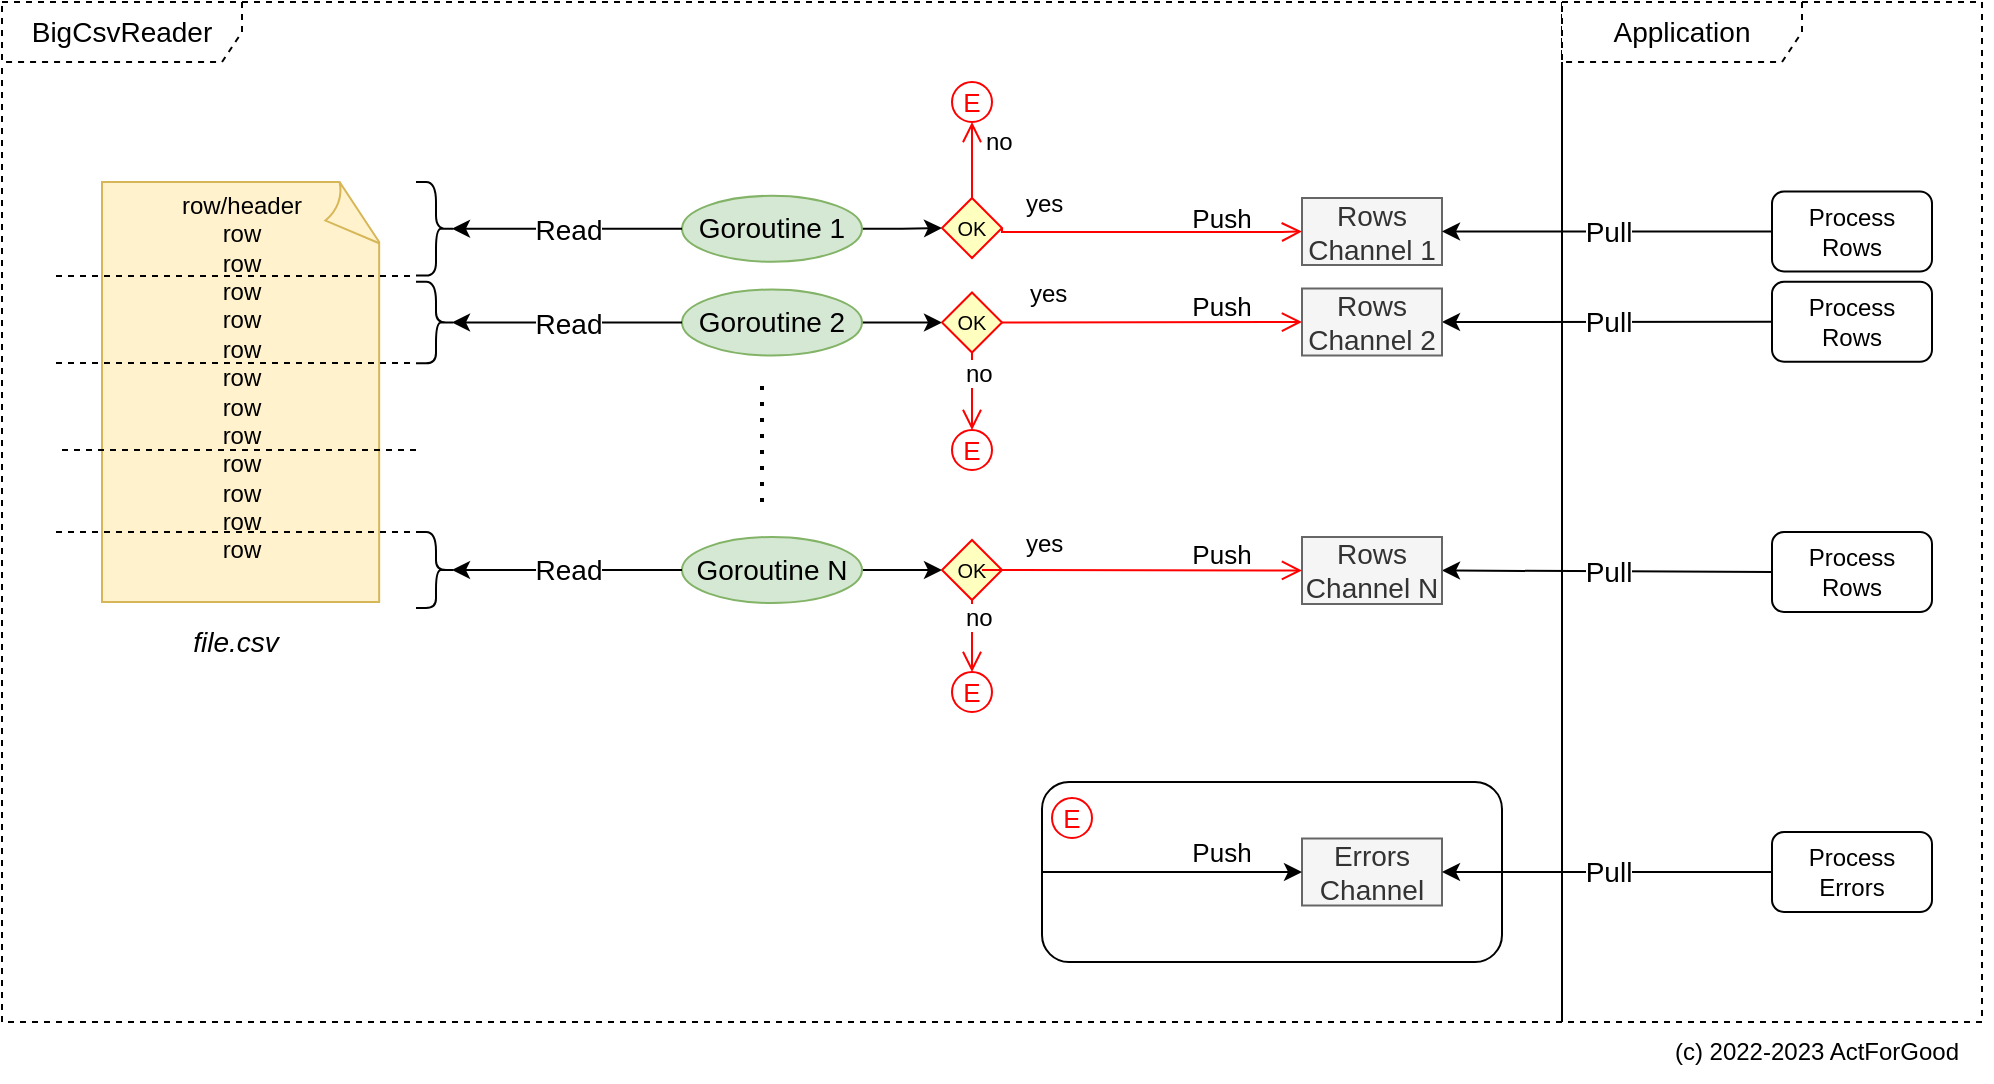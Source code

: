 <mxfile version="20.5.1" type="device"><diagram id="na7FgJPB3qsZf9mXNy79" name="Page-1"><mxGraphModel dx="1186" dy="684" grid="1" gridSize="10" guides="1" tooltips="1" connect="1" arrows="1" fold="1" page="1" pageScale="1" pageWidth="850" pageHeight="1100" math="0" shadow="0"><root><mxCell id="0"/><mxCell id="1" parent="0"/><mxCell id="Q8XjOXnVhjvfxzGRhktY-51" value="BigCsvReader" style="shape=umlFrame;whiteSpace=wrap;html=1;dashed=1;fontSize=14;width=120;height=30;fillColor=#FFFFFF;" parent="1" vertex="1"><mxGeometry x="20" y="50" width="780" height="510" as="geometry"/></mxCell><mxCell id="Q8XjOXnVhjvfxzGRhktY-55" value="Application" style="shape=umlFrame;whiteSpace=wrap;html=1;dashed=1;fontSize=14;width=120;height=30;fillColor=#FFFFFF;" parent="1" vertex="1"><mxGeometry x="800" y="50" width="210" height="510" as="geometry"/></mxCell><mxCell id="Q8XjOXnVhjvfxzGRhktY-1" value="&lt;div style=&quot;&quot;&gt;row/header&lt;/div&gt;&lt;div style=&quot;&quot;&gt;row&lt;/div&gt;&lt;div style=&quot;&quot;&gt;row&lt;/div&gt;&lt;div style=&quot;&quot;&gt;row&lt;/div&gt;&lt;div style=&quot;&quot;&gt;row&lt;/div&gt;&lt;div style=&quot;&quot;&gt;row&lt;/div&gt;&lt;div style=&quot;&quot;&gt;row&lt;/div&gt;&lt;div style=&quot;&quot;&gt;row&lt;/div&gt;&lt;div style=&quot;&quot;&gt;row&lt;/div&gt;&lt;div style=&quot;&quot;&gt;row&lt;/div&gt;&lt;div style=&quot;&quot;&gt;row&lt;/div&gt;&lt;div style=&quot;&quot;&gt;row&lt;/div&gt;&lt;div style=&quot;&quot;&gt;row&lt;/div&gt;&lt;div style=&quot;&quot;&gt;&lt;br&gt;&lt;/div&gt;" style="whiteSpace=wrap;html=1;shape=mxgraph.basic.document;align=center;labelPosition=center;verticalLabelPosition=middle;verticalAlign=middle;fillColor=#fff2cc;strokeColor=#d6b656;" parent="1" vertex="1"><mxGeometry x="70" y="140" width="140" height="210" as="geometry"/></mxCell><mxCell id="Q8XjOXnVhjvfxzGRhktY-7" value="" style="line;strokeWidth=1;fillColor=none;align=left;verticalAlign=middle;spacingTop=-1;spacingLeft=3;spacingRight=3;rotatable=0;labelPosition=right;points=[];portConstraint=eastwest;dashed=1;" parent="1" vertex="1"><mxGeometry x="47" y="311" width="180" height="8" as="geometry"/></mxCell><mxCell id="Q8XjOXnVhjvfxzGRhktY-8" value="file.csv" style="text;html=1;strokeColor=none;fillColor=none;align=center;verticalAlign=middle;whiteSpace=wrap;rounded=0;fontSize=14;fontStyle=2" parent="1" vertex="1"><mxGeometry x="107" y="355" width="60" height="30" as="geometry"/></mxCell><mxCell id="Q8XjOXnVhjvfxzGRhktY-67" style="edgeStyle=orthogonalEdgeStyle;rounded=0;orthogonalLoop=1;jettySize=auto;html=1;entryX=0;entryY=0.5;entryDx=0;entryDy=0;fontSize=12;fontColor=#000000;" parent="1" source="Q8XjOXnVhjvfxzGRhktY-10" target="Q8XjOXnVhjvfxzGRhktY-71" edge="1"><mxGeometry relative="1" as="geometry"><mxPoint x="480" y="164.88" as="targetPoint"/></mxGeometry></mxCell><mxCell id="Q8XjOXnVhjvfxzGRhktY-10" value="Goroutine 1" style="ellipse;whiteSpace=wrap;html=1;fontSize=14;fillColor=#d5e8d4;strokeColor=#82b366;" parent="1" vertex="1"><mxGeometry x="360" y="146.88" width="90" height="33" as="geometry"/></mxCell><mxCell id="Q8XjOXnVhjvfxzGRhktY-11" value="" style="endArrow=classic;html=1;rounded=0;fontSize=14;fontColor=#000000;exitX=0;exitY=0.5;exitDx=0;exitDy=0;entryX=0.1;entryY=0.5;entryDx=0;entryDy=0;entryPerimeter=0;" parent="1" source="Q8XjOXnVhjvfxzGRhktY-10" target="Q8XjOXnVhjvfxzGRhktY-41" edge="1"><mxGeometry relative="1" as="geometry"><mxPoint x="480" y="258.75" as="sourcePoint"/><mxPoint x="350" y="165.75" as="targetPoint"/></mxGeometry></mxCell><mxCell id="Q8XjOXnVhjvfxzGRhktY-12" value="Read" style="edgeLabel;resizable=0;html=1;align=center;verticalAlign=middle;fontSize=14;fontColor=#000000;" parent="Q8XjOXnVhjvfxzGRhktY-11" connectable="0" vertex="1"><mxGeometry relative="1" as="geometry"/></mxCell><mxCell id="Q8XjOXnVhjvfxzGRhktY-89" style="edgeStyle=orthogonalEdgeStyle;rounded=0;orthogonalLoop=1;jettySize=auto;html=1;entryX=0;entryY=0.5;entryDx=0;entryDy=0;fontSize=13;fontColor=#000000;" parent="1" source="Q8XjOXnVhjvfxzGRhktY-20" target="Q8XjOXnVhjvfxzGRhktY-84" edge="1"><mxGeometry relative="1" as="geometry"/></mxCell><mxCell id="Q8XjOXnVhjvfxzGRhktY-20" value="Goroutine 2" style="ellipse;whiteSpace=wrap;html=1;fontSize=14;fillColor=#d5e8d4;strokeColor=#82b366;" parent="1" vertex="1"><mxGeometry x="360" y="193.75" width="90" height="33" as="geometry"/></mxCell><mxCell id="Q8XjOXnVhjvfxzGRhktY-21" value="" style="endArrow=classic;html=1;rounded=0;fontSize=14;fontColor=#000000;exitX=0;exitY=0.5;exitDx=0;exitDy=0;entryX=0.1;entryY=0.5;entryDx=0;entryDy=0;entryPerimeter=0;" parent="1" source="Q8XjOXnVhjvfxzGRhktY-20" target="Q8XjOXnVhjvfxzGRhktY-47" edge="1"><mxGeometry relative="1" as="geometry"><mxPoint x="480" y="303.75" as="sourcePoint"/><mxPoint x="350" y="210.75" as="targetPoint"/></mxGeometry></mxCell><mxCell id="Q8XjOXnVhjvfxzGRhktY-22" value="Read" style="edgeLabel;resizable=0;html=1;align=center;verticalAlign=middle;fontSize=14;fontColor=#000000;" parent="Q8XjOXnVhjvfxzGRhktY-21" connectable="0" vertex="1"><mxGeometry relative="1" as="geometry"/></mxCell><mxCell id="Q8XjOXnVhjvfxzGRhktY-100" style="edgeStyle=orthogonalEdgeStyle;rounded=0;orthogonalLoop=1;jettySize=auto;html=1;fontSize=13;fontColor=#000000;" parent="1" source="Q8XjOXnVhjvfxzGRhktY-23" target="Q8XjOXnVhjvfxzGRhktY-95" edge="1"><mxGeometry relative="1" as="geometry"/></mxCell><mxCell id="Q8XjOXnVhjvfxzGRhktY-23" value="Goroutine N" style="ellipse;whiteSpace=wrap;html=1;fontSize=14;fillColor=#d5e8d4;strokeColor=#82b366;" parent="1" vertex="1"><mxGeometry x="360" y="317.5" width="90" height="33" as="geometry"/></mxCell><mxCell id="Q8XjOXnVhjvfxzGRhktY-26" value="" style="endArrow=none;dashed=1;html=1;dashPattern=1 3;strokeWidth=2;rounded=0;fontSize=14;fontColor=#000000;" parent="1" edge="1"><mxGeometry width="50" height="50" relative="1" as="geometry"><mxPoint x="400" y="300" as="sourcePoint"/><mxPoint x="400" y="240" as="targetPoint"/></mxGeometry></mxCell><mxCell id="Q8XjOXnVhjvfxzGRhktY-29" value="Rows&lt;br&gt;Channel 1" style="rounded=0;whiteSpace=wrap;html=1;fontSize=14;fontColor=#333333;fillColor=#f5f5f5;strokeColor=#666666;" parent="1" vertex="1"><mxGeometry x="670" y="148" width="70" height="33.5" as="geometry"/></mxCell><mxCell id="Q8XjOXnVhjvfxzGRhktY-36" value="" style="shape=curlyBracket;whiteSpace=wrap;html=1;rounded=1;flipH=1;fontSize=14;fontColor=#000000;" parent="1" vertex="1"><mxGeometry x="227" y="315" width="20" height="38" as="geometry"/></mxCell><mxCell id="Q8XjOXnVhjvfxzGRhktY-41" value="" style="shape=curlyBracket;whiteSpace=wrap;html=1;rounded=1;flipH=1;fontSize=14;fontColor=#000000;" parent="1" vertex="1"><mxGeometry x="227" y="140" width="20" height="46.75" as="geometry"/></mxCell><mxCell id="Q8XjOXnVhjvfxzGRhktY-43" value="" style="line;strokeWidth=1;fillColor=none;align=left;verticalAlign=middle;spacingTop=-1;spacingLeft=3;spacingRight=3;rotatable=0;labelPosition=right;points=[];portConstraint=eastwest;dashed=1;" parent="1" vertex="1"><mxGeometry x="50" y="270" width="180" height="8" as="geometry"/></mxCell><mxCell id="Q8XjOXnVhjvfxzGRhktY-44" value="" style="line;strokeWidth=1;fillColor=none;align=left;verticalAlign=middle;spacingTop=-1;spacingLeft=3;spacingRight=3;rotatable=0;labelPosition=right;points=[];portConstraint=eastwest;dashed=1;" parent="1" vertex="1"><mxGeometry x="47" y="226.5" width="180" height="8" as="geometry"/></mxCell><mxCell id="Q8XjOXnVhjvfxzGRhktY-45" value="" style="line;strokeWidth=1;fillColor=none;align=left;verticalAlign=middle;spacingTop=-1;spacingLeft=3;spacingRight=3;rotatable=0;labelPosition=right;points=[];portConstraint=eastwest;dashed=1;" parent="1" vertex="1"><mxGeometry x="47" y="183" width="180" height="8" as="geometry"/></mxCell><mxCell id="Q8XjOXnVhjvfxzGRhktY-47" value="" style="shape=curlyBracket;whiteSpace=wrap;html=1;rounded=1;flipH=1;fontSize=14;fontColor=#000000;" parent="1" vertex="1"><mxGeometry x="227" y="189.88" width="20" height="40.75" as="geometry"/></mxCell><mxCell id="Q8XjOXnVhjvfxzGRhktY-49" value="" style="endArrow=classic;html=1;rounded=0;fontSize=14;fontColor=#000000;exitX=0;exitY=0.5;exitDx=0;exitDy=0;entryX=0.1;entryY=0.5;entryDx=0;entryDy=0;entryPerimeter=0;" parent="1" source="Q8XjOXnVhjvfxzGRhktY-23" target="Q8XjOXnVhjvfxzGRhktY-36" edge="1"><mxGeometry relative="1" as="geometry"><mxPoint x="370" y="220.25" as="sourcePoint"/><mxPoint x="258" y="219.625" as="targetPoint"/></mxGeometry></mxCell><mxCell id="Q8XjOXnVhjvfxzGRhktY-50" value="Read" style="edgeLabel;resizable=0;html=1;align=center;verticalAlign=middle;fontSize=14;fontColor=#000000;" parent="Q8XjOXnVhjvfxzGRhktY-49" connectable="0" vertex="1"><mxGeometry relative="1" as="geometry"/></mxCell><mxCell id="Q8XjOXnVhjvfxzGRhktY-54" value="Process&lt;br style=&quot;font-size: 12px;&quot;&gt;Rows" style="rounded=1;whiteSpace=wrap;html=1;fontSize=12;fontColor=#000000;fillColor=#FFFFFF;" parent="1" vertex="1"><mxGeometry x="905" y="144.75" width="80" height="40" as="geometry"/></mxCell><mxCell id="Q8XjOXnVhjvfxzGRhktY-56" value="" style="endArrow=classic;html=1;rounded=0;fontSize=14;fontColor=#000000;exitX=0;exitY=0.5;exitDx=0;exitDy=0;entryX=1;entryY=0.5;entryDx=0;entryDy=0;" parent="1" source="Q8XjOXnVhjvfxzGRhktY-54" target="Q8XjOXnVhjvfxzGRhktY-29" edge="1"><mxGeometry relative="1" as="geometry"><mxPoint x="620" y="173.38" as="sourcePoint"/><mxPoint x="860" y="163.13" as="targetPoint"/></mxGeometry></mxCell><mxCell id="Q8XjOXnVhjvfxzGRhktY-57" value="Pull" style="edgeLabel;resizable=0;html=1;align=center;verticalAlign=middle;fontSize=14;fontColor=#000000;" parent="Q8XjOXnVhjvfxzGRhktY-56" connectable="0" vertex="1"><mxGeometry relative="1" as="geometry"/></mxCell><mxCell id="Q8XjOXnVhjvfxzGRhktY-58" value="Process&lt;br style=&quot;font-size: 12px;&quot;&gt;Rows" style="rounded=1;whiteSpace=wrap;html=1;fontSize=12;fontColor=#000000;fillColor=#FFFFFF;" parent="1" vertex="1"><mxGeometry x="905" y="189.88" width="80" height="40" as="geometry"/></mxCell><mxCell id="Q8XjOXnVhjvfxzGRhktY-59" value="" style="endArrow=classic;html=1;rounded=0;fontSize=14;fontColor=#000000;exitX=0;exitY=0.5;exitDx=0;exitDy=0;entryX=1;entryY=0.5;entryDx=0;entryDy=0;" parent="1" source="Q8XjOXnVhjvfxzGRhktY-58" target="Q8XjOXnVhjvfxzGRhktY-83" edge="1"><mxGeometry relative="1" as="geometry"><mxPoint x="620" y="220.26" as="sourcePoint"/><mxPoint x="860" y="210" as="targetPoint"/></mxGeometry></mxCell><mxCell id="Q8XjOXnVhjvfxzGRhktY-60" value="Pull" style="edgeLabel;resizable=0;html=1;align=center;verticalAlign=middle;fontSize=14;fontColor=#000000;" parent="Q8XjOXnVhjvfxzGRhktY-59" connectable="0" vertex="1"><mxGeometry relative="1" as="geometry"/></mxCell><mxCell id="Q8XjOXnVhjvfxzGRhktY-61" value="Process&lt;br style=&quot;font-size: 12px;&quot;&gt;Rows" style="rounded=1;whiteSpace=wrap;html=1;fontSize=12;fontColor=#000000;fillColor=#FFFFFF;" parent="1" vertex="1"><mxGeometry x="905" y="315" width="80" height="40" as="geometry"/></mxCell><mxCell id="Q8XjOXnVhjvfxzGRhktY-62" value="" style="endArrow=classic;html=1;rounded=0;fontSize=14;fontColor=#000000;exitX=0;exitY=0.5;exitDx=0;exitDy=0;entryX=1;entryY=0.5;entryDx=0;entryDy=0;" parent="1" source="Q8XjOXnVhjvfxzGRhktY-61" target="Q8XjOXnVhjvfxzGRhktY-94" edge="1"><mxGeometry relative="1" as="geometry"><mxPoint x="620" y="341.38" as="sourcePoint"/><mxPoint x="860" y="331" as="targetPoint"/></mxGeometry></mxCell><mxCell id="Q8XjOXnVhjvfxzGRhktY-63" value="Pull" style="edgeLabel;resizable=0;html=1;align=center;verticalAlign=middle;fontSize=14;fontColor=#000000;" parent="Q8XjOXnVhjvfxzGRhktY-62" connectable="0" vertex="1"><mxGeometry relative="1" as="geometry"/></mxCell><mxCell id="Q8XjOXnVhjvfxzGRhktY-64" value="(c) 2022-2023 ActForGood" style="text;html=1;strokeColor=none;fillColor=none;align=center;verticalAlign=middle;whiteSpace=wrap;rounded=0;fontSize=12;fontColor=#000000;" parent="1" vertex="1"><mxGeometry x="840" y="560" width="175" height="30" as="geometry"/></mxCell><mxCell id="Q8XjOXnVhjvfxzGRhktY-71" value="&lt;font style=&quot;font-size: 10px;&quot;&gt;OK&lt;/font&gt;" style="rhombus;whiteSpace=wrap;html=1;fillColor=#ffffc0;strokeColor=#ff0000;fontSize=10;fontColor=#000000;" parent="1" vertex="1"><mxGeometry x="490" y="148" width="30" height="30" as="geometry"/></mxCell><mxCell id="Q8XjOXnVhjvfxzGRhktY-72" value="yes" style="edgeStyle=orthogonalEdgeStyle;html=1;align=left;verticalAlign=bottom;endArrow=open;endSize=8;strokeColor=#ff0000;rounded=0;fontSize=12;fontColor=#000000;exitX=1;exitY=0.5;exitDx=0;exitDy=0;entryX=0;entryY=0.5;entryDx=0;entryDy=0;" parent="1" source="Q8XjOXnVhjvfxzGRhktY-71" target="Q8XjOXnVhjvfxzGRhktY-29" edge="1"><mxGeometry x="-0.842" y="5" relative="1" as="geometry"><mxPoint x="590" y="165" as="targetPoint"/><Array as="points"><mxPoint x="520" y="165"/><mxPoint x="660" y="165"/></Array><mxPoint as="offset"/></mxGeometry></mxCell><mxCell id="Q8XjOXnVhjvfxzGRhktY-74" value="no" style="edgeStyle=orthogonalEdgeStyle;html=1;align=left;verticalAlign=bottom;endArrow=open;endSize=8;strokeColor=#ff0000;rounded=0;fontSize=12;fontColor=#000000;exitX=0.5;exitY=0;exitDx=0;exitDy=0;entryX=0.5;entryY=1;entryDx=0;entryDy=0;" parent="1" source="Q8XjOXnVhjvfxzGRhktY-71" target="Q8XjOXnVhjvfxzGRhktY-80" edge="1"><mxGeometry y="-5" relative="1" as="geometry"><mxPoint x="505" y="109.88" as="targetPoint"/><mxPoint x="540" y="179.88" as="sourcePoint"/><mxPoint as="offset"/></mxGeometry></mxCell><mxCell id="Q8XjOXnVhjvfxzGRhktY-80" value="E" style="ellipse;whiteSpace=wrap;html=1;aspect=fixed;fontSize=13;fontColor=#FF0000;fillColor=#FFFFFF;strokeColor=#FF0000;" parent="1" vertex="1"><mxGeometry x="495" y="90" width="20" height="20" as="geometry"/></mxCell><mxCell id="Q8XjOXnVhjvfxzGRhktY-81" value="Push" style="text;html=1;strokeColor=none;fillColor=none;align=center;verticalAlign=middle;whiteSpace=wrap;rounded=0;fontSize=13;fontColor=#000000;" parent="1" vertex="1"><mxGeometry x="600" y="143" width="60" height="30" as="geometry"/></mxCell><mxCell id="Q8XjOXnVhjvfxzGRhktY-83" value="Rows&lt;br&gt;Channel 2" style="rounded=0;whiteSpace=wrap;html=1;fontSize=14;fontColor=#333333;fillColor=#f5f5f5;strokeColor=#666666;" parent="1" vertex="1"><mxGeometry x="670" y="193.25" width="70" height="33.5" as="geometry"/></mxCell><mxCell id="Q8XjOXnVhjvfxzGRhktY-84" value="&lt;font style=&quot;font-size: 10px;&quot;&gt;OK&lt;/font&gt;" style="rhombus;whiteSpace=wrap;html=1;fillColor=#ffffc0;strokeColor=#ff0000;fontSize=10;fontColor=#000000;" parent="1" vertex="1"><mxGeometry x="490" y="195.25" width="30" height="30" as="geometry"/></mxCell><mxCell id="Q8XjOXnVhjvfxzGRhktY-85" value="yes" style="edgeStyle=orthogonalEdgeStyle;html=1;align=left;verticalAlign=bottom;endArrow=open;endSize=8;strokeColor=#ff0000;rounded=0;fontSize=12;fontColor=#000000;exitX=1;exitY=0.5;exitDx=0;exitDy=0;entryX=0;entryY=0.5;entryDx=0;entryDy=0;" parent="1" source="Q8XjOXnVhjvfxzGRhktY-84" target="Q8XjOXnVhjvfxzGRhktY-83" edge="1"><mxGeometry x="-0.842" y="5" relative="1" as="geometry"><mxPoint x="590" y="210.25" as="targetPoint"/><Array as="points"><mxPoint x="520" y="210.25"/><mxPoint x="660" y="210.25"/></Array><mxPoint as="offset"/></mxGeometry></mxCell><mxCell id="Q8XjOXnVhjvfxzGRhktY-86" value="no" style="edgeStyle=orthogonalEdgeStyle;html=1;align=left;verticalAlign=bottom;endArrow=open;endSize=8;strokeColor=#ff0000;rounded=0;fontSize=12;fontColor=#000000;exitX=0.5;exitY=1;exitDx=0;exitDy=0;entryX=0.5;entryY=0;entryDx=0;entryDy=0;" parent="1" source="Q8XjOXnVhjvfxzGRhktY-84" target="Q8XjOXnVhjvfxzGRhktY-87" edge="1"><mxGeometry y="-5" relative="1" as="geometry"><mxPoint x="505" y="155.13" as="targetPoint"/><mxPoint x="540" y="225.13" as="sourcePoint"/><mxPoint as="offset"/></mxGeometry></mxCell><mxCell id="Q8XjOXnVhjvfxzGRhktY-87" value="E" style="ellipse;whiteSpace=wrap;html=1;aspect=fixed;fontSize=13;fontColor=#FF0000;fillColor=#FFFFFF;strokeColor=#FF0000;" parent="1" vertex="1"><mxGeometry x="495" y="264" width="20" height="20" as="geometry"/></mxCell><mxCell id="Q8XjOXnVhjvfxzGRhktY-88" value="Push" style="text;html=1;strokeColor=none;fillColor=none;align=center;verticalAlign=middle;whiteSpace=wrap;rounded=0;fontSize=13;fontColor=#000000;" parent="1" vertex="1"><mxGeometry x="600" y="186.75" width="60" height="30" as="geometry"/></mxCell><mxCell id="Q8XjOXnVhjvfxzGRhktY-94" value="Rows&lt;br&gt;Channel N" style="rounded=0;whiteSpace=wrap;html=1;fontSize=14;fontColor=#333333;fillColor=#f5f5f5;strokeColor=#666666;" parent="1" vertex="1"><mxGeometry x="670" y="317.5" width="70" height="33.5" as="geometry"/></mxCell><mxCell id="Q8XjOXnVhjvfxzGRhktY-95" value="&lt;font style=&quot;font-size: 10px;&quot;&gt;OK&lt;/font&gt;" style="rhombus;whiteSpace=wrap;html=1;fillColor=#ffffc0;strokeColor=#ff0000;fontSize=10;fontColor=#000000;" parent="1" vertex="1"><mxGeometry x="490" y="319" width="30" height="30" as="geometry"/></mxCell><mxCell id="Q8XjOXnVhjvfxzGRhktY-96" value="yes" style="edgeStyle=orthogonalEdgeStyle;html=1;align=left;verticalAlign=bottom;endArrow=open;endSize=8;strokeColor=#ff0000;rounded=0;fontSize=12;fontColor=#000000;exitX=1;exitY=0.5;exitDx=0;exitDy=0;entryX=0;entryY=0.5;entryDx=0;entryDy=0;" parent="1" source="Q8XjOXnVhjvfxzGRhktY-95" target="Q8XjOXnVhjvfxzGRhktY-94" edge="1"><mxGeometry x="-0.647" y="4" relative="1" as="geometry"><mxPoint x="580" y="334.5" as="targetPoint"/><Array as="points"><mxPoint x="510" y="334.5"/><mxPoint x="650" y="334.5"/></Array><mxPoint as="offset"/></mxGeometry></mxCell><mxCell id="Q8XjOXnVhjvfxzGRhktY-97" value="no" style="edgeStyle=orthogonalEdgeStyle;html=1;align=left;verticalAlign=bottom;endArrow=open;endSize=8;strokeColor=#ff0000;rounded=0;fontSize=12;fontColor=#000000;exitX=0.5;exitY=1;exitDx=0;exitDy=0;entryX=0.5;entryY=0;entryDx=0;entryDy=0;" parent="1" source="Q8XjOXnVhjvfxzGRhktY-95" target="Q8XjOXnVhjvfxzGRhktY-98" edge="1"><mxGeometry y="-5" relative="1" as="geometry"><mxPoint x="495" y="279.38" as="targetPoint"/><mxPoint x="530" y="349.38" as="sourcePoint"/><mxPoint as="offset"/></mxGeometry></mxCell><mxCell id="Q8XjOXnVhjvfxzGRhktY-98" value="E" style="ellipse;whiteSpace=wrap;html=1;aspect=fixed;fontSize=13;fontColor=#FF0000;fillColor=#FFFFFF;strokeColor=#FF0000;" parent="1" vertex="1"><mxGeometry x="495" y="385" width="20" height="20" as="geometry"/></mxCell><mxCell id="Q8XjOXnVhjvfxzGRhktY-99" value="Push" style="text;html=1;strokeColor=none;fillColor=none;align=center;verticalAlign=middle;whiteSpace=wrap;rounded=0;fontSize=13;fontColor=#000000;" parent="1" vertex="1"><mxGeometry x="600" y="311" width="60" height="30" as="geometry"/></mxCell><mxCell id="Q8XjOXnVhjvfxzGRhktY-101" value="" style="rounded=1;whiteSpace=wrap;html=1;fontSize=13;fontColor=#000000;fillColor=#FFFFFF;" parent="1" vertex="1"><mxGeometry x="540" y="440" width="230" height="90" as="geometry"/></mxCell><mxCell id="Q8XjOXnVhjvfxzGRhktY-102" value="Errors&lt;br&gt;Channel" style="rounded=0;whiteSpace=wrap;html=1;fontSize=14;fontColor=#333333;fillColor=#f5f5f5;strokeColor=#666666;" parent="1" vertex="1"><mxGeometry x="670" y="468.25" width="70" height="33.5" as="geometry"/></mxCell><mxCell id="Q8XjOXnVhjvfxzGRhktY-103" value="Push" style="text;html=1;strokeColor=none;fillColor=none;align=center;verticalAlign=middle;whiteSpace=wrap;rounded=0;fontSize=13;fontColor=#000000;" parent="1" vertex="1"><mxGeometry x="600" y="460" width="60" height="30" as="geometry"/></mxCell><mxCell id="Q8XjOXnVhjvfxzGRhktY-105" value="" style="endArrow=classic;html=1;rounded=0;fontSize=13;fontColor=#000000;exitX=0;exitY=0.5;exitDx=0;exitDy=0;entryX=0;entryY=0.5;entryDx=0;entryDy=0;" parent="1" source="Q8XjOXnVhjvfxzGRhktY-101" target="Q8XjOXnVhjvfxzGRhktY-102" edge="1"><mxGeometry width="50" height="50" relative="1" as="geometry"><mxPoint x="660" y="320" as="sourcePoint"/><mxPoint x="710" y="270" as="targetPoint"/></mxGeometry></mxCell><mxCell id="Q8XjOXnVhjvfxzGRhktY-107" value="E" style="ellipse;whiteSpace=wrap;html=1;aspect=fixed;fontSize=13;fontColor=#FF0000;fillColor=#FFFFFF;strokeColor=#FF0000;" parent="1" vertex="1"><mxGeometry x="545" y="448" width="20" height="20" as="geometry"/></mxCell><mxCell id="Q8XjOXnVhjvfxzGRhktY-108" value="Process&lt;br style=&quot;font-size: 12px;&quot;&gt;Errors" style="rounded=1;whiteSpace=wrap;html=1;fontSize=12;fontColor=#000000;fillColor=#FFFFFF;" parent="1" vertex="1"><mxGeometry x="905" y="465" width="80" height="40" as="geometry"/></mxCell><mxCell id="Q8XjOXnVhjvfxzGRhktY-109" value="" style="endArrow=classic;html=1;rounded=0;fontSize=14;fontColor=#000000;exitX=0;exitY=0.5;exitDx=0;exitDy=0;entryX=1;entryY=0.5;entryDx=0;entryDy=0;" parent="1" source="Q8XjOXnVhjvfxzGRhktY-108" target="Q8XjOXnVhjvfxzGRhktY-102" edge="1"><mxGeometry relative="1" as="geometry"><mxPoint x="660" y="499.63" as="sourcePoint"/><mxPoint x="780" y="492.5" as="targetPoint"/></mxGeometry></mxCell><mxCell id="Q8XjOXnVhjvfxzGRhktY-110" value="Pull" style="edgeLabel;resizable=0;html=1;align=center;verticalAlign=middle;fontSize=14;fontColor=#000000;" parent="Q8XjOXnVhjvfxzGRhktY-109" connectable="0" vertex="1"><mxGeometry relative="1" as="geometry"/></mxCell></root></mxGraphModel></diagram></mxfile>